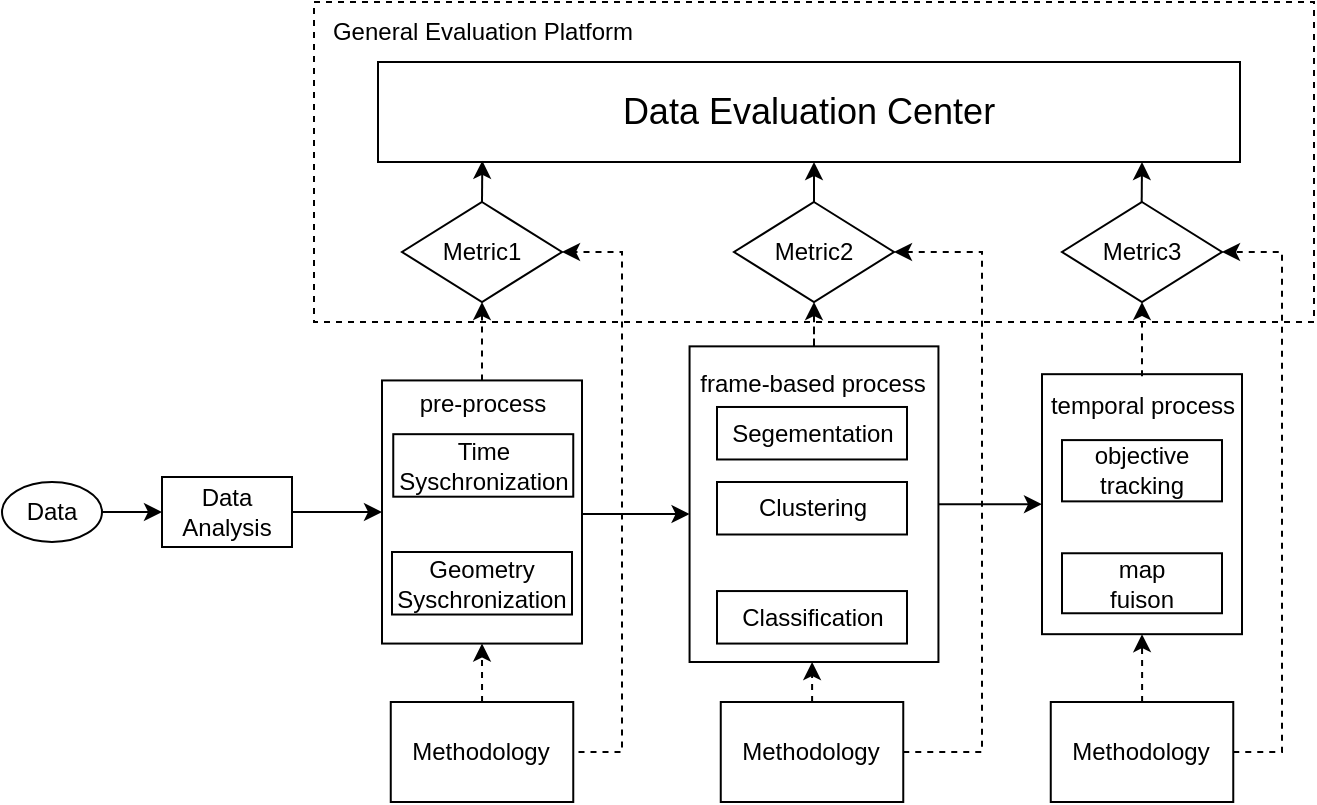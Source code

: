 <mxfile version="22.1.18" type="github">
  <diagram name="第 1 页" id="5V8VyhHseoGHD0zVhbOg">
    <mxGraphModel dx="1181" dy="661" grid="1" gridSize="10" guides="1" tooltips="1" connect="1" arrows="1" fold="1" page="1" pageScale="1" pageWidth="827" pageHeight="1169" math="0" shadow="0">
      <root>
        <mxCell id="0" />
        <mxCell id="1" parent="0" />
        <mxCell id="7JiSYU3RyPmA38J1bO-Y-91" value="" style="rounded=0;whiteSpace=wrap;html=1;dashed=1;fillColor=none;" vertex="1" parent="1">
          <mxGeometry x="166" y="140" width="500" height="160" as="geometry" />
        </mxCell>
        <mxCell id="7JiSYU3RyPmA38J1bO-Y-3" value="" style="edgeStyle=orthogonalEdgeStyle;rounded=0;orthogonalLoop=1;jettySize=auto;html=1;" edge="1" parent="1" source="7JiSYU3RyPmA38J1bO-Y-1" target="7JiSYU3RyPmA38J1bO-Y-2">
          <mxGeometry relative="1" as="geometry" />
        </mxCell>
        <mxCell id="7JiSYU3RyPmA38J1bO-Y-1" value="Data" style="ellipse;whiteSpace=wrap;html=1;rounded=0;" vertex="1" parent="1">
          <mxGeometry x="10" y="380" width="50" height="30" as="geometry" />
        </mxCell>
        <mxCell id="7JiSYU3RyPmA38J1bO-Y-7" value="" style="edgeStyle=orthogonalEdgeStyle;rounded=0;orthogonalLoop=1;jettySize=auto;html=1;" edge="1" parent="1" source="7JiSYU3RyPmA38J1bO-Y-2" target="7JiSYU3RyPmA38J1bO-Y-6">
          <mxGeometry relative="1" as="geometry" />
        </mxCell>
        <mxCell id="7JiSYU3RyPmA38J1bO-Y-2" value="Data Analysis" style="whiteSpace=wrap;html=1;rounded=0;" vertex="1" parent="1">
          <mxGeometry x="90" y="377.5" width="65" height="35" as="geometry" />
        </mxCell>
        <mxCell id="7JiSYU3RyPmA38J1bO-Y-17" value="" style="edgeStyle=orthogonalEdgeStyle;rounded=0;orthogonalLoop=1;jettySize=auto;html=1;" edge="1" parent="1" source="7JiSYU3RyPmA38J1bO-Y-6" target="7JiSYU3RyPmA38J1bO-Y-16">
          <mxGeometry relative="1" as="geometry">
            <Array as="points">
              <mxPoint x="350" y="396" />
              <mxPoint x="350" y="396" />
            </Array>
          </mxGeometry>
        </mxCell>
        <mxCell id="7JiSYU3RyPmA38J1bO-Y-79" value="" style="edgeStyle=orthogonalEdgeStyle;rounded=0;orthogonalLoop=1;jettySize=auto;html=1;dashed=1;" edge="1" parent="1" source="7JiSYU3RyPmA38J1bO-Y-6" target="7JiSYU3RyPmA38J1bO-Y-49">
          <mxGeometry relative="1" as="geometry" />
        </mxCell>
        <mxCell id="7JiSYU3RyPmA38J1bO-Y-6" value="" style="whiteSpace=wrap;html=1;rounded=0;" vertex="1" parent="1">
          <mxGeometry x="200" y="329.22" width="100" height="131.56" as="geometry" />
        </mxCell>
        <mxCell id="7JiSYU3RyPmA38J1bO-Y-47" value="" style="edgeStyle=orthogonalEdgeStyle;rounded=0;orthogonalLoop=1;jettySize=auto;html=1;entryX=0;entryY=0.5;entryDx=0;entryDy=0;" edge="1" parent="1" source="7JiSYU3RyPmA38J1bO-Y-16" target="7JiSYU3RyPmA38J1bO-Y-32">
          <mxGeometry relative="1" as="geometry" />
        </mxCell>
        <mxCell id="7JiSYU3RyPmA38J1bO-Y-54" value="" style="edgeStyle=orthogonalEdgeStyle;rounded=0;orthogonalLoop=1;jettySize=auto;html=1;dashed=1;" edge="1" parent="1" source="7JiSYU3RyPmA38J1bO-Y-16" target="7JiSYU3RyPmA38J1bO-Y-51">
          <mxGeometry relative="1" as="geometry" />
        </mxCell>
        <mxCell id="7JiSYU3RyPmA38J1bO-Y-16" value="" style="whiteSpace=wrap;html=1;rounded=0;" vertex="1" parent="1">
          <mxGeometry x="353.78" y="312.18" width="124.44" height="157.82" as="geometry" />
        </mxCell>
        <mxCell id="7JiSYU3RyPmA38J1bO-Y-23" value="pre-process" style="text;html=1;align=center;verticalAlign=middle;resizable=0;points=[];autosize=1;strokeColor=none;fillColor=none;rounded=0;" vertex="1" parent="1">
          <mxGeometry x="205" y="326.09" width="90" height="30" as="geometry" />
        </mxCell>
        <mxCell id="7JiSYU3RyPmA38J1bO-Y-24" value="frame-based&amp;nbsp;&lt;span style=&quot;&quot;&gt;process&lt;/span&gt;" style="text;html=1;align=center;verticalAlign=middle;resizable=0;points=[];autosize=1;strokeColor=none;fillColor=none;rounded=0;" vertex="1" parent="1">
          <mxGeometry x="345" y="315.62" width="140" height="30" as="geometry" />
        </mxCell>
        <mxCell id="7JiSYU3RyPmA38J1bO-Y-25" value="Segementation" style="rounded=0;whiteSpace=wrap;html=1;" vertex="1" parent="1">
          <mxGeometry x="367.5" y="342.49" width="95" height="26.25" as="geometry" />
        </mxCell>
        <mxCell id="7JiSYU3RyPmA38J1bO-Y-27" value="Clustering" style="rounded=0;whiteSpace=wrap;html=1;" vertex="1" parent="1">
          <mxGeometry x="367.5" y="380" width="95" height="26.25" as="geometry" />
        </mxCell>
        <mxCell id="7JiSYU3RyPmA38J1bO-Y-32" value="" style="whiteSpace=wrap;html=1;rounded=0;" vertex="1" parent="1">
          <mxGeometry x="530" y="326.09" width="100" height="130" as="geometry" />
        </mxCell>
        <mxCell id="7JiSYU3RyPmA38J1bO-Y-33" value="objective tracking" style="rounded=0;whiteSpace=wrap;html=1;" vertex="1" parent="1">
          <mxGeometry x="540" y="359.05" width="80" height="30.63" as="geometry" />
        </mxCell>
        <mxCell id="7JiSYU3RyPmA38J1bO-Y-35" value="map&lt;br&gt;fuison" style="rounded=0;whiteSpace=wrap;html=1;" vertex="1" parent="1">
          <mxGeometry x="540" y="415.63" width="80" height="30" as="geometry" />
        </mxCell>
        <mxCell id="7JiSYU3RyPmA38J1bO-Y-38" value="Classification" style="rounded=0;whiteSpace=wrap;html=1;" vertex="1" parent="1">
          <mxGeometry x="367.5" y="434.53" width="95" height="26.25" as="geometry" />
        </mxCell>
        <mxCell id="7JiSYU3RyPmA38J1bO-Y-55" value="" style="edgeStyle=orthogonalEdgeStyle;rounded=0;orthogonalLoop=1;jettySize=auto;html=1;dashed=1;" edge="1" parent="1" source="7JiSYU3RyPmA38J1bO-Y-43" target="7JiSYU3RyPmA38J1bO-Y-52">
          <mxGeometry relative="1" as="geometry" />
        </mxCell>
        <mxCell id="7JiSYU3RyPmA38J1bO-Y-43" value="temporal&amp;nbsp;&lt;span style=&quot;&quot;&gt;process&lt;/span&gt;" style="text;html=1;align=center;verticalAlign=middle;resizable=0;points=[];autosize=1;strokeColor=none;fillColor=none;rounded=0;" vertex="1" parent="1">
          <mxGeometry x="520" y="327.18" width="120" height="30" as="geometry" />
        </mxCell>
        <mxCell id="7JiSYU3RyPmA38J1bO-Y-48" value="&lt;font style=&quot;font-size: 18px;&quot;&gt;Data Evaluation &lt;font style=&quot;font-size: 18px;&quot;&gt;Center&lt;/font&gt;&lt;/font&gt;" style="rounded=0;whiteSpace=wrap;html=1;" vertex="1" parent="1">
          <mxGeometry x="198" y="170" width="431" height="50" as="geometry" />
        </mxCell>
        <mxCell id="7JiSYU3RyPmA38J1bO-Y-49" value="Metric1" style="rhombus;whiteSpace=wrap;html=1;rounded=0;" vertex="1" parent="1">
          <mxGeometry x="210" y="240" width="80" height="50" as="geometry" />
        </mxCell>
        <mxCell id="7JiSYU3RyPmA38J1bO-Y-51" value="Metric2" style="rhombus;whiteSpace=wrap;html=1;rounded=0;" vertex="1" parent="1">
          <mxGeometry x="376" y="240" width="80" height="50" as="geometry" />
        </mxCell>
        <mxCell id="7JiSYU3RyPmA38J1bO-Y-52" value="Metric3" style="rhombus;whiteSpace=wrap;html=1;rounded=0;" vertex="1" parent="1">
          <mxGeometry x="540" y="240" width="80" height="50" as="geometry" />
        </mxCell>
        <mxCell id="7JiSYU3RyPmA38J1bO-Y-58" value="" style="endArrow=classic;html=1;rounded=0;exitX=0.5;exitY=0;exitDx=0;exitDy=0;entryX=0.121;entryY=0.988;entryDx=0;entryDy=0;entryPerimeter=0;" edge="1" parent="1" source="7JiSYU3RyPmA38J1bO-Y-49" target="7JiSYU3RyPmA38J1bO-Y-48">
          <mxGeometry width="50" height="50" relative="1" as="geometry">
            <mxPoint x="290" y="390" as="sourcePoint" />
            <mxPoint x="340" y="340" as="targetPoint" />
          </mxGeometry>
        </mxCell>
        <mxCell id="7JiSYU3RyPmA38J1bO-Y-59" value="" style="endArrow=classic;html=1;rounded=0;exitX=0.5;exitY=0;exitDx=0;exitDy=0;" edge="1" parent="1" source="7JiSYU3RyPmA38J1bO-Y-51">
          <mxGeometry width="50" height="50" relative="1" as="geometry">
            <mxPoint x="415.92" y="239" as="sourcePoint" />
            <mxPoint x="416" y="220" as="targetPoint" />
          </mxGeometry>
        </mxCell>
        <mxCell id="7JiSYU3RyPmA38J1bO-Y-60" value="" style="endArrow=classic;html=1;rounded=0;exitX=0.5;exitY=0;exitDx=0;exitDy=0;" edge="1" parent="1">
          <mxGeometry width="50" height="50" relative="1" as="geometry">
            <mxPoint x="579.84" y="240" as="sourcePoint" />
            <mxPoint x="580" y="220" as="targetPoint" />
          </mxGeometry>
        </mxCell>
        <mxCell id="7JiSYU3RyPmA38J1bO-Y-70" value="" style="edgeStyle=orthogonalEdgeStyle;rounded=0;orthogonalLoop=1;jettySize=auto;html=1;entryX=0.5;entryY=1;entryDx=0;entryDy=0;dashed=1;" edge="1" parent="1" target="7JiSYU3RyPmA38J1bO-Y-6">
          <mxGeometry relative="1" as="geometry">
            <mxPoint x="250.029" y="490" as="sourcePoint" />
            <mxPoint x="250" y="450" as="targetPoint" />
          </mxGeometry>
        </mxCell>
        <mxCell id="7JiSYU3RyPmA38J1bO-Y-72" value="" style="edgeStyle=orthogonalEdgeStyle;rounded=0;orthogonalLoop=1;jettySize=auto;html=1;dashed=1;exitX=1;exitY=0.5;exitDx=0;exitDy=0;entryX=1;entryY=0.5;entryDx=0;entryDy=0;" edge="1" parent="1" target="7JiSYU3RyPmA38J1bO-Y-49">
          <mxGeometry relative="1" as="geometry">
            <mxPoint x="286.25" y="515" as="sourcePoint" />
            <mxPoint x="293" y="265" as="targetPoint" />
            <Array as="points">
              <mxPoint x="320" y="515" />
              <mxPoint x="320" y="265" />
            </Array>
          </mxGeometry>
        </mxCell>
        <mxCell id="7JiSYU3RyPmA38J1bO-Y-89" value="" style="edgeStyle=orthogonalEdgeStyle;rounded=0;orthogonalLoop=1;jettySize=auto;html=1;entryX=0.5;entryY=1;entryDx=0;entryDy=0;dashed=1;" edge="1" parent="1" source="7JiSYU3RyPmA38J1bO-Y-74" target="7JiSYU3RyPmA38J1bO-Y-16">
          <mxGeometry relative="1" as="geometry" />
        </mxCell>
        <mxCell id="7JiSYU3RyPmA38J1bO-Y-74" value="Methodology" style="rounded=0;whiteSpace=wrap;html=1;" vertex="1" parent="1">
          <mxGeometry x="369.38" y="490" width="91.25" height="50" as="geometry" />
        </mxCell>
        <mxCell id="7JiSYU3RyPmA38J1bO-Y-75" value="Time Syschronization" style="rounded=0;whiteSpace=wrap;html=1;" vertex="1" parent="1">
          <mxGeometry x="205.63" y="356.09" width="90" height="31.26" as="geometry" />
        </mxCell>
        <mxCell id="7JiSYU3RyPmA38J1bO-Y-77" value="Geometry&lt;br&gt;Syschronization" style="rounded=0;whiteSpace=wrap;html=1;" vertex="1" parent="1">
          <mxGeometry x="205" y="415" width="90" height="31.26" as="geometry" />
        </mxCell>
        <mxCell id="7JiSYU3RyPmA38J1bO-Y-88" value="" style="edgeStyle=orthogonalEdgeStyle;rounded=0;orthogonalLoop=1;jettySize=auto;html=1;entryX=0.5;entryY=1;entryDx=0;entryDy=0;dashed=1;" edge="1" parent="1" source="7JiSYU3RyPmA38J1bO-Y-80" target="7JiSYU3RyPmA38J1bO-Y-32">
          <mxGeometry relative="1" as="geometry">
            <mxPoint x="580" y="460" as="targetPoint" />
          </mxGeometry>
        </mxCell>
        <mxCell id="7JiSYU3RyPmA38J1bO-Y-80" value="Methodology" style="rounded=0;whiteSpace=wrap;html=1;" vertex="1" parent="1">
          <mxGeometry x="534.38" y="490" width="91.25" height="50" as="geometry" />
        </mxCell>
        <mxCell id="7JiSYU3RyPmA38J1bO-Y-81" value="Methodology" style="rounded=0;whiteSpace=wrap;html=1;" vertex="1" parent="1">
          <mxGeometry x="204.38" y="490" width="91.25" height="50" as="geometry" />
        </mxCell>
        <mxCell id="7JiSYU3RyPmA38J1bO-Y-82" value="" style="endArrow=classic;html=1;rounded=0;exitX=1;exitY=0.5;exitDx=0;exitDy=0;entryX=1;entryY=0.5;entryDx=0;entryDy=0;dashed=1;" edge="1" parent="1" source="7JiSYU3RyPmA38J1bO-Y-74" target="7JiSYU3RyPmA38J1bO-Y-51">
          <mxGeometry width="50" height="50" relative="1" as="geometry">
            <mxPoint x="570" y="410" as="sourcePoint" />
            <mxPoint x="620" y="360" as="targetPoint" />
            <Array as="points">
              <mxPoint x="500" y="515" />
              <mxPoint x="500" y="400" />
              <mxPoint x="500" y="265" />
            </Array>
          </mxGeometry>
        </mxCell>
        <mxCell id="7JiSYU3RyPmA38J1bO-Y-84" value="" style="endArrow=classic;html=1;rounded=0;exitX=1;exitY=0.5;exitDx=0;exitDy=0;entryX=1;entryY=0.5;entryDx=0;entryDy=0;dashed=1;" edge="1" parent="1" source="7JiSYU3RyPmA38J1bO-Y-80" target="7JiSYU3RyPmA38J1bO-Y-52">
          <mxGeometry width="50" height="50" relative="1" as="geometry">
            <mxPoint x="570" y="410" as="sourcePoint" />
            <mxPoint x="620" y="360" as="targetPoint" />
            <Array as="points">
              <mxPoint x="650" y="515" />
              <mxPoint x="650" y="390" />
              <mxPoint x="650" y="265" />
            </Array>
          </mxGeometry>
        </mxCell>
        <mxCell id="7JiSYU3RyPmA38J1bO-Y-92" value="General Evaluation Platform" style="text;html=1;align=center;verticalAlign=middle;resizable=0;points=[];autosize=1;strokeColor=none;fillColor=none;rounded=0;" vertex="1" parent="1">
          <mxGeometry x="165" y="140" width="170" height="30" as="geometry" />
        </mxCell>
      </root>
    </mxGraphModel>
  </diagram>
</mxfile>
